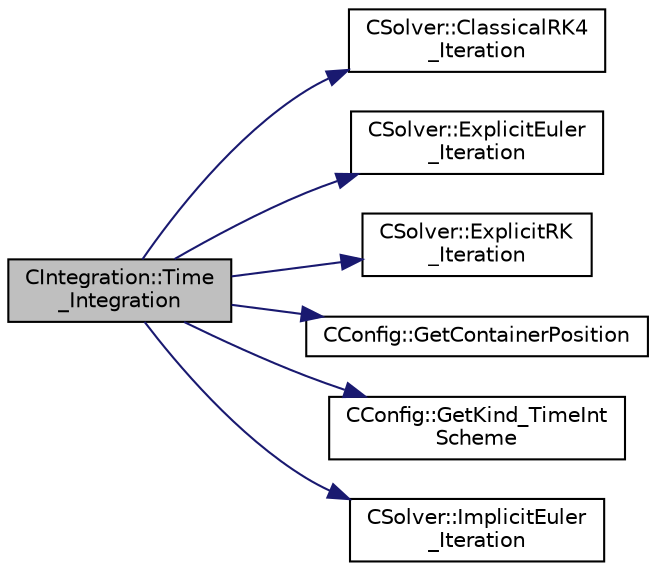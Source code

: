 digraph "CIntegration::Time_Integration"
{
 // LATEX_PDF_SIZE
  edge [fontname="Helvetica",fontsize="10",labelfontname="Helvetica",labelfontsize="10"];
  node [fontname="Helvetica",fontsize="10",shape=record];
  rankdir="LR";
  Node1 [label="CIntegration::Time\l_Integration",height=0.2,width=0.4,color="black", fillcolor="grey75", style="filled", fontcolor="black",tooltip="Do the time integration (explicit or implicit) of the numerical system."];
  Node1 -> Node2 [color="midnightblue",fontsize="10",style="solid",fontname="Helvetica"];
  Node2 [label="CSolver::ClassicalRK4\l_Iteration",height=0.2,width=0.4,color="black", fillcolor="white", style="filled",URL="$classCSolver.html#a4519a34cdbca08ff8ccc49437ea41e8a",tooltip="A virtual member."];
  Node1 -> Node3 [color="midnightblue",fontsize="10",style="solid",fontname="Helvetica"];
  Node3 [label="CSolver::ExplicitEuler\l_Iteration",height=0.2,width=0.4,color="black", fillcolor="white", style="filled",URL="$classCSolver.html#adc15784595c61c5739d23384b3897fcc",tooltip="A virtual member."];
  Node1 -> Node4 [color="midnightblue",fontsize="10",style="solid",fontname="Helvetica"];
  Node4 [label="CSolver::ExplicitRK\l_Iteration",height=0.2,width=0.4,color="black", fillcolor="white", style="filled",URL="$classCSolver.html#ae88e0c0bd43d946e53e2f15955acbae3",tooltip="A virtual member."];
  Node1 -> Node5 [color="midnightblue",fontsize="10",style="solid",fontname="Helvetica"];
  Node5 [label="CConfig::GetContainerPosition",height=0.2,width=0.4,color="black", fillcolor="white", style="filled",URL="$classCConfig.html#ad9a79bf229dcc3f99cf7c23d4cb16d06",tooltip="Provides the index of the solution in the container."];
  Node1 -> Node6 [color="midnightblue",fontsize="10",style="solid",fontname="Helvetica"];
  Node6 [label="CConfig::GetKind_TimeInt\lScheme",height=0.2,width=0.4,color="black", fillcolor="white", style="filled",URL="$classCConfig.html#ad16f71356f146b530fb1fbb45444525c",tooltip="Get the kind of time integration method."];
  Node1 -> Node7 [color="midnightblue",fontsize="10",style="solid",fontname="Helvetica"];
  Node7 [label="CSolver::ImplicitEuler\l_Iteration",height=0.2,width=0.4,color="black", fillcolor="white", style="filled",URL="$classCSolver.html#a10b2b094da6ea0f151e5ae35826b2066",tooltip="A virtual member."];
}
